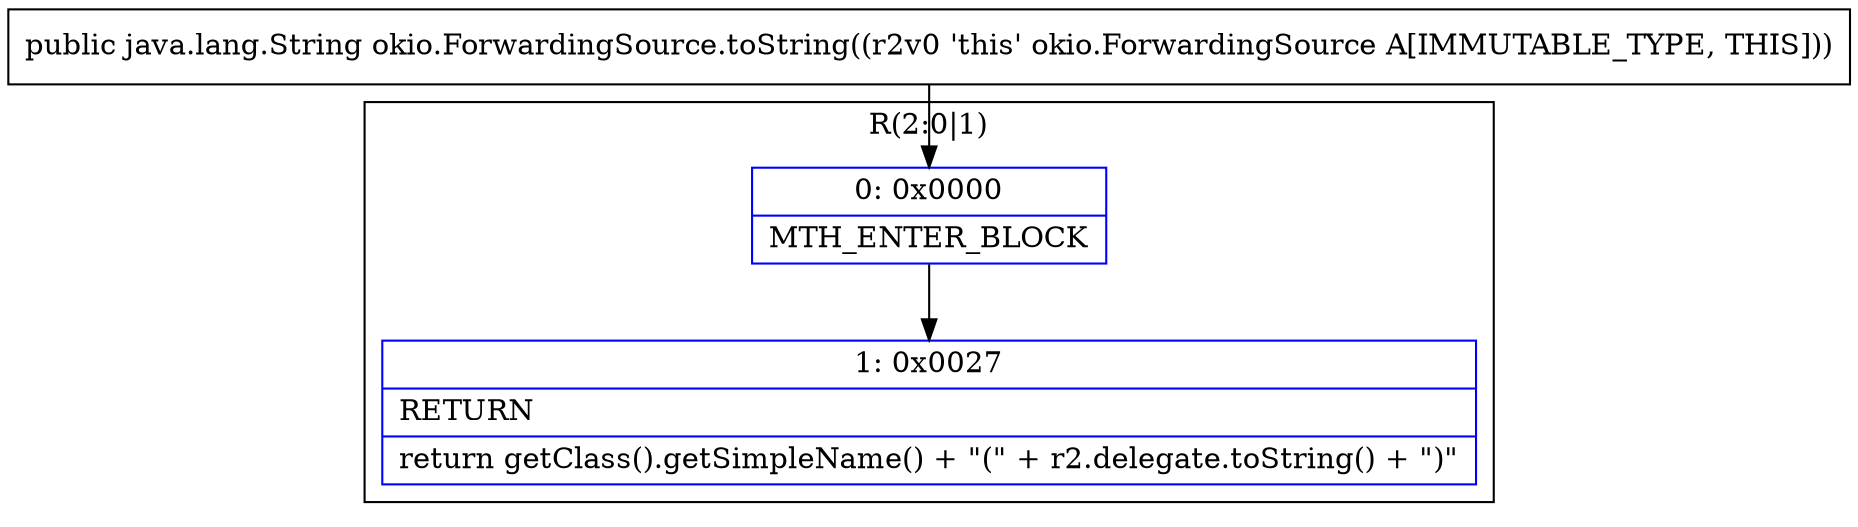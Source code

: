 digraph "CFG forokio.ForwardingSource.toString()Ljava\/lang\/String;" {
subgraph cluster_Region_1882748032 {
label = "R(2:0|1)";
node [shape=record,color=blue];
Node_0 [shape=record,label="{0\:\ 0x0000|MTH_ENTER_BLOCK\l}"];
Node_1 [shape=record,label="{1\:\ 0x0027|RETURN\l|return getClass().getSimpleName() + \"(\" + r2.delegate.toString() + \")\"\l}"];
}
MethodNode[shape=record,label="{public java.lang.String okio.ForwardingSource.toString((r2v0 'this' okio.ForwardingSource A[IMMUTABLE_TYPE, THIS])) }"];
MethodNode -> Node_0;
Node_0 -> Node_1;
}

